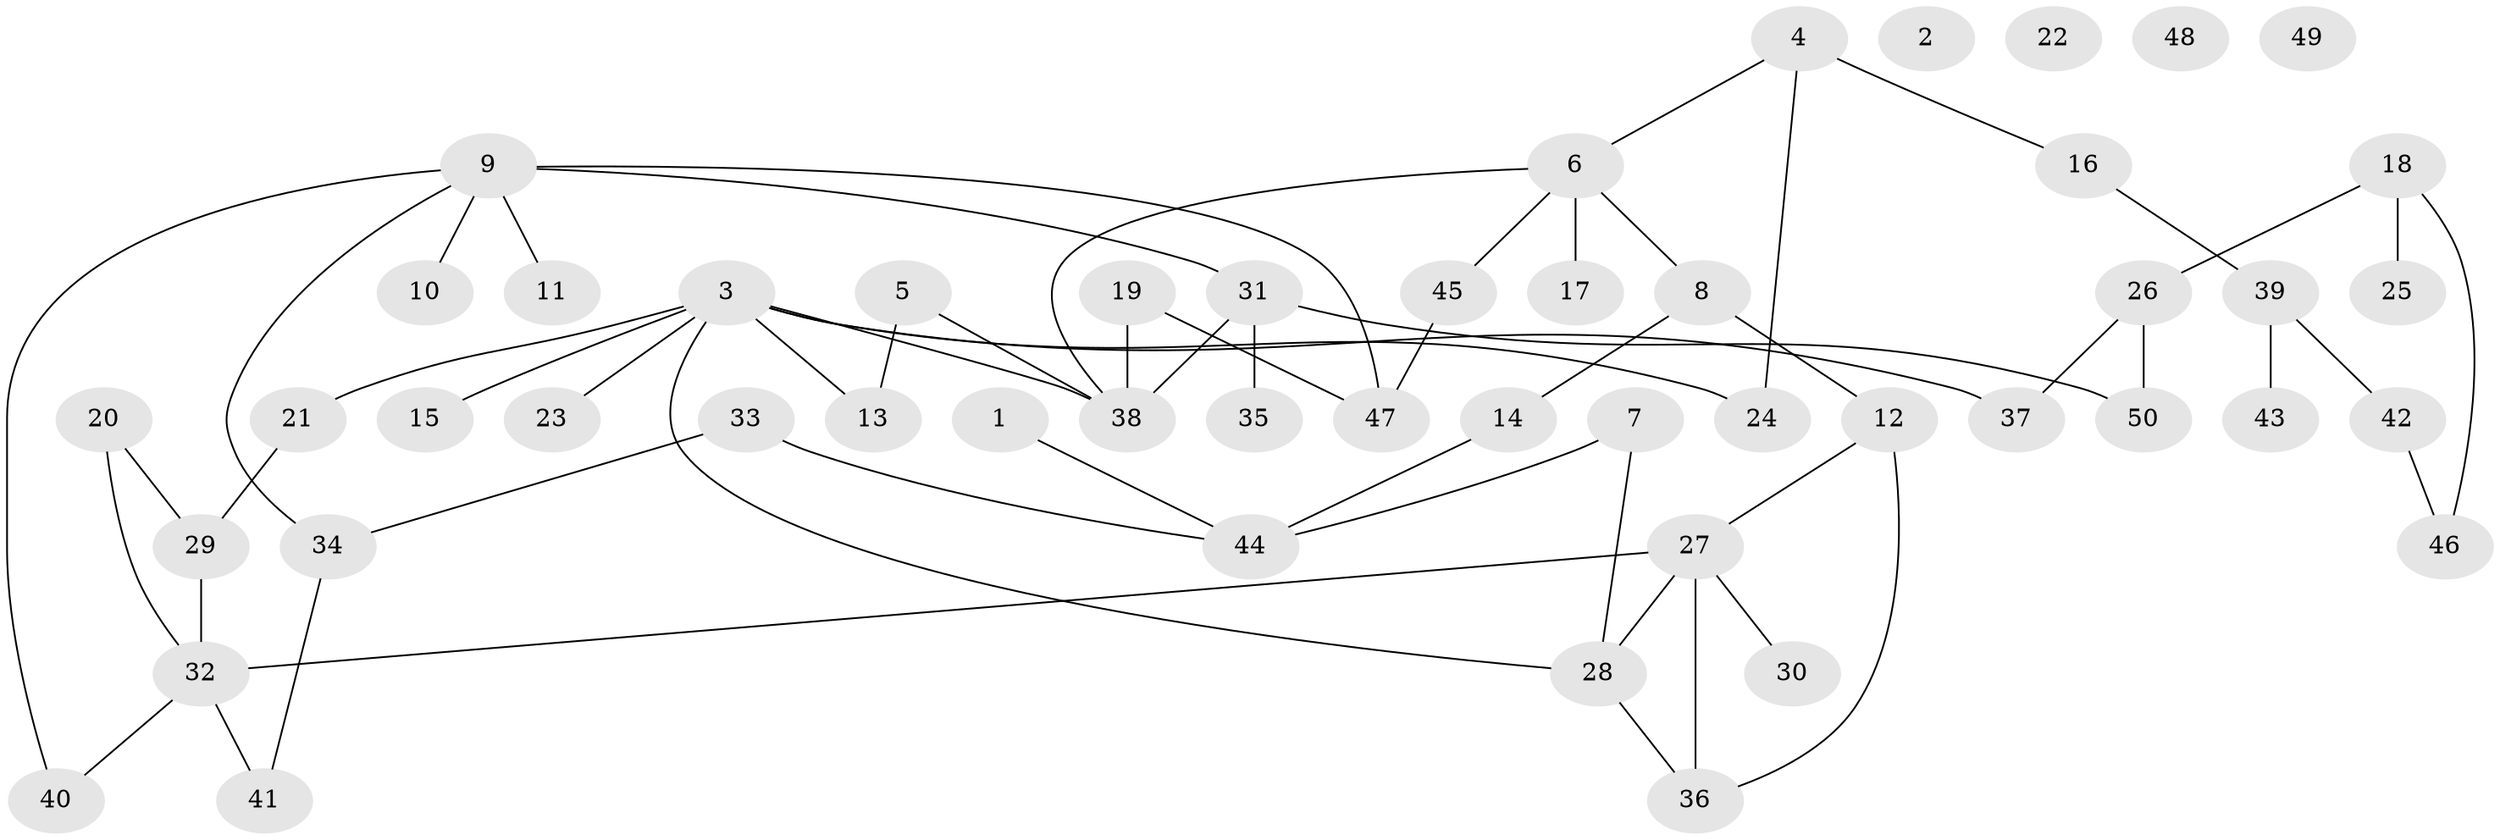 // Generated by graph-tools (version 1.1) at 2025/40/03/09/25 04:40:43]
// undirected, 50 vertices, 60 edges
graph export_dot {
graph [start="1"]
  node [color=gray90,style=filled];
  1;
  2;
  3;
  4;
  5;
  6;
  7;
  8;
  9;
  10;
  11;
  12;
  13;
  14;
  15;
  16;
  17;
  18;
  19;
  20;
  21;
  22;
  23;
  24;
  25;
  26;
  27;
  28;
  29;
  30;
  31;
  32;
  33;
  34;
  35;
  36;
  37;
  38;
  39;
  40;
  41;
  42;
  43;
  44;
  45;
  46;
  47;
  48;
  49;
  50;
  1 -- 44;
  3 -- 13;
  3 -- 15;
  3 -- 21;
  3 -- 23;
  3 -- 24;
  3 -- 28;
  3 -- 37;
  3 -- 38;
  4 -- 6;
  4 -- 16;
  4 -- 24;
  5 -- 13;
  5 -- 38;
  6 -- 8;
  6 -- 17;
  6 -- 38;
  6 -- 45;
  7 -- 28;
  7 -- 44;
  8 -- 12;
  8 -- 14;
  9 -- 10;
  9 -- 11;
  9 -- 31;
  9 -- 34;
  9 -- 40;
  9 -- 47;
  12 -- 27;
  12 -- 36;
  14 -- 44;
  16 -- 39;
  18 -- 25;
  18 -- 26;
  18 -- 46;
  19 -- 38;
  19 -- 47;
  20 -- 29;
  20 -- 32;
  21 -- 29;
  26 -- 37;
  26 -- 50;
  27 -- 28;
  27 -- 30;
  27 -- 32;
  27 -- 36;
  28 -- 36;
  29 -- 32;
  31 -- 35;
  31 -- 38;
  31 -- 50;
  32 -- 40;
  32 -- 41;
  33 -- 34;
  33 -- 44;
  34 -- 41;
  39 -- 42;
  39 -- 43;
  42 -- 46;
  45 -- 47;
}
